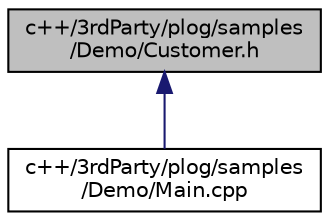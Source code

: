 digraph "c++/3rdParty/plog/samples/Demo/Customer.h"
{
 // LATEX_PDF_SIZE
  bgcolor="transparent";
  edge [fontname="Helvetica",fontsize="10",labelfontname="Helvetica",labelfontsize="10"];
  node [fontname="Helvetica",fontsize="10",shape=record];
  Node1 [label="c++/3rdParty/plog/samples\l/Demo/Customer.h",height=0.2,width=0.4,color="black", fillcolor="grey75", style="filled", fontcolor="black",tooltip=" "];
  Node1 -> Node2 [dir="back",color="midnightblue",fontsize="10",style="solid",fontname="Helvetica"];
  Node2 [label="c++/3rdParty/plog/samples\l/Demo/Main.cpp",height=0.2,width=0.4,color="black",URL="$3rd_party_2plog_2samples_2_demo_2_main_8cpp.html",tooltip=" "];
}
